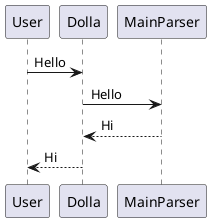 @startuml

User -> Dolla: Hello
Dolla -> MainParser: Hello
MainParser --> Dolla: Hi
Dolla --> User: Hi

@enduml